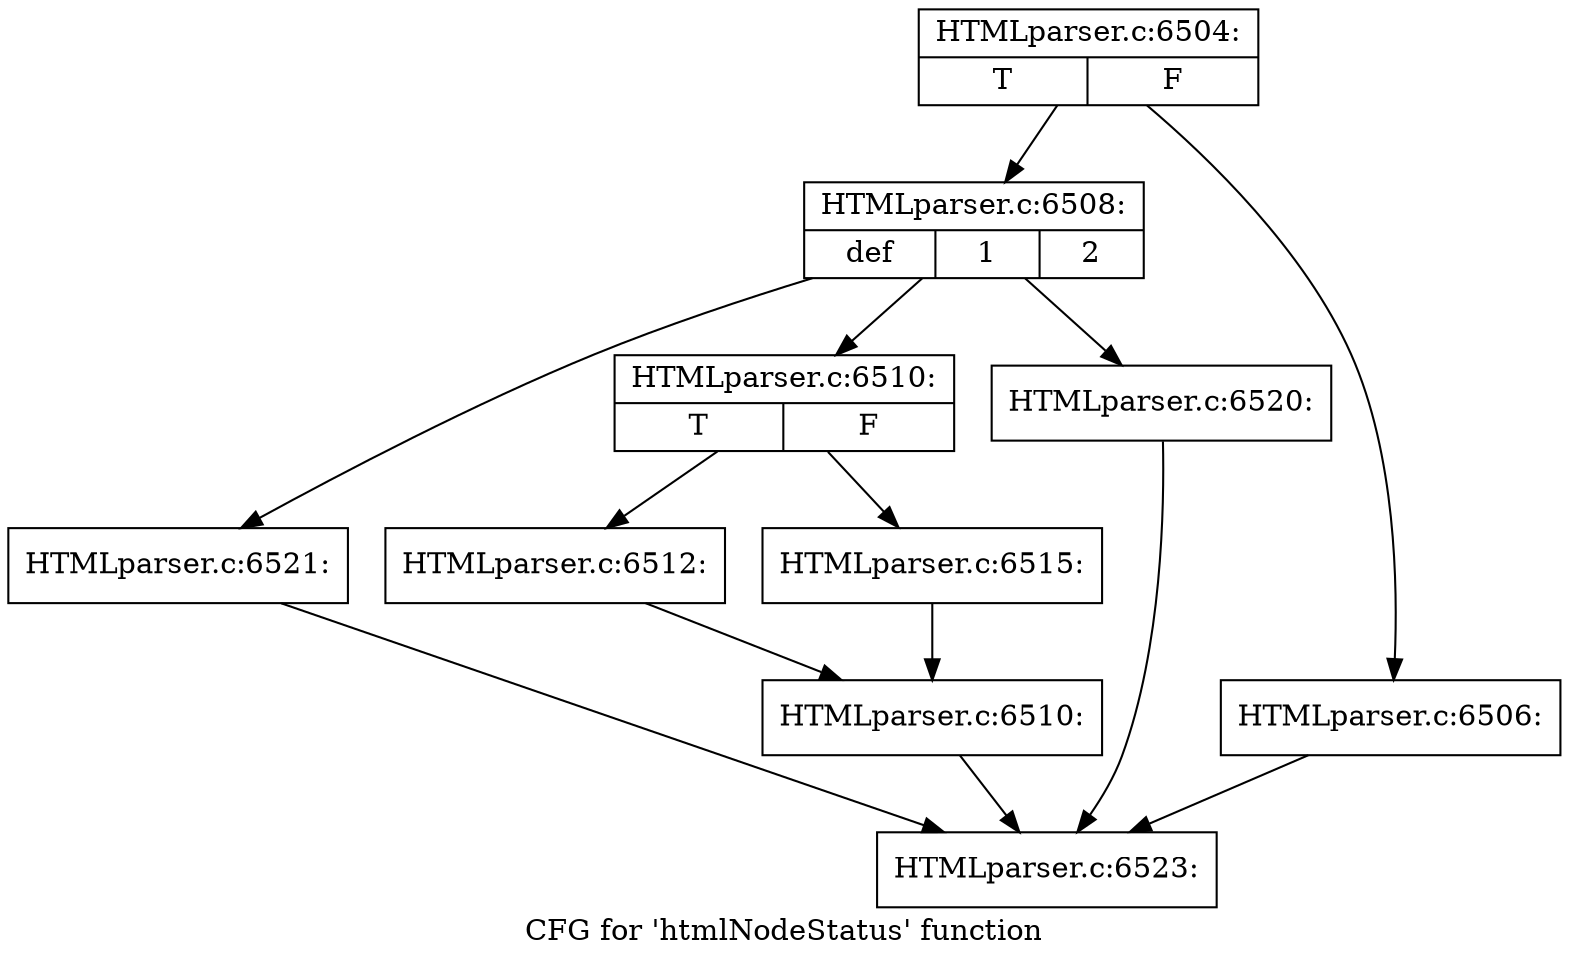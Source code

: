 digraph "CFG for 'htmlNodeStatus' function" {
	label="CFG for 'htmlNodeStatus' function";

	Node0x451b090 [shape=record,label="{HTMLparser.c:6504:|{<s0>T|<s1>F}}"];
	Node0x451b090 -> Node0x451ae20;
	Node0x451b090 -> Node0x451b2e0;
	Node0x451b2e0 [shape=record,label="{HTMLparser.c:6506:}"];
	Node0x451b2e0 -> Node0x451b3c0;
	Node0x451ae20 [shape=record,label="{HTMLparser.c:6508:|{<s0>def|<s1>1|<s2>2}}"];
	Node0x451ae20 -> Node0x451c030;
	Node0x451ae20 -> Node0x451c370;
	Node0x451ae20 -> Node0x451d7b0;
	Node0x451c370 [shape=record,label="{HTMLparser.c:6510:|{<s0>T|<s1>F}}"];
	Node0x451c370 -> Node0x451c420;
	Node0x451c370 -> Node0x451c470;
	Node0x451c420 [shape=record,label="{HTMLparser.c:6512:}"];
	Node0x451c420 -> Node0x451c4c0;
	Node0x451c470 [shape=record,label="{HTMLparser.c:6515:}"];
	Node0x451c470 -> Node0x451c4c0;
	Node0x451c4c0 [shape=record,label="{HTMLparser.c:6510:}"];
	Node0x451c4c0 -> Node0x451b3c0;
	Node0x451d7b0 [shape=record,label="{HTMLparser.c:6520:}"];
	Node0x451d7b0 -> Node0x451b3c0;
	Node0x451c030 [shape=record,label="{HTMLparser.c:6521:}"];
	Node0x451c030 -> Node0x451b3c0;
	Node0x451b3c0 [shape=record,label="{HTMLparser.c:6523:}"];
}
